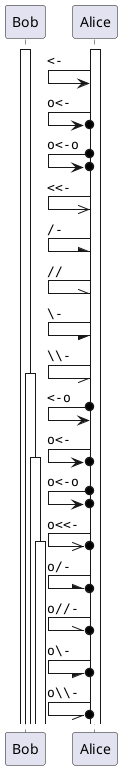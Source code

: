 @startuml
'!pragma teoz true
'skinparam sequence {
'ArrowColor Green
'}
participant Bob as b
participant Alice as a
activate a
activate b
a <-     a : ""<-""
a o<-     a : ""o<-""
a o<-o     a : ""o<-o""
a <<-    a : ""<<-""
a /-     a : ""/-""
a //-    a : ""//""
a \-     a : ""\-""
a \\-    a : ""\\\\-""
activate b
a <-o    a : ""<-o""
a o<-    a : ""o<-""
activate b
a o<-o   a : ""o<-o""
a o<<-   a : ""o<<-""
activate b
a o/-    a : ""o/-""
a o//-   a : ""o//-""
a o\-    a : ""o\\-""
a o\\-   a : ""o\\\\-""
@enduml
@startuml
'!pragma teoz true
'skinparam sequence {
'ArrowColor Green
'}
participant Bob as b
participant Alice as a
activate a
activate b
a <-     a
a o<-     a
a o<-o     a
a <<-    a
a /-     a
a //-    a
a \-     a
a \\-    a
activate b
a <-o    a
a o<-    a
activate b
a o<-o   a
a o<<-   a
activate b
a o/-    a
a o//-   a
a o\-    a
a o\\-   a
@enduml